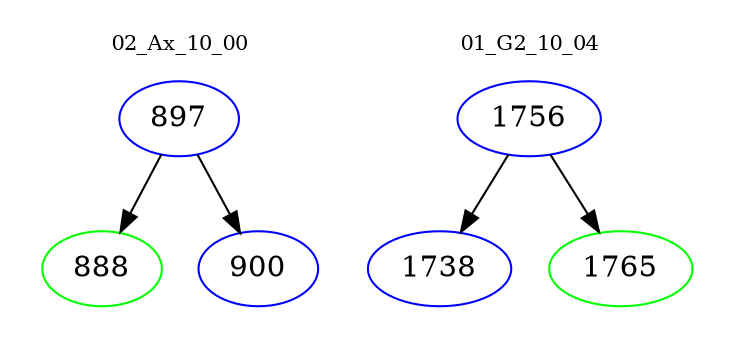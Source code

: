 digraph{
subgraph cluster_0 {
color = white
label = "02_Ax_10_00";
fontsize=10;
T0_897 [label="897", color="blue"]
T0_897 -> T0_888 [color="black"]
T0_888 [label="888", color="green"]
T0_897 -> T0_900 [color="black"]
T0_900 [label="900", color="blue"]
}
subgraph cluster_1 {
color = white
label = "01_G2_10_04";
fontsize=10;
T1_1756 [label="1756", color="blue"]
T1_1756 -> T1_1738 [color="black"]
T1_1738 [label="1738", color="blue"]
T1_1756 -> T1_1765 [color="black"]
T1_1765 [label="1765", color="green"]
}
}

